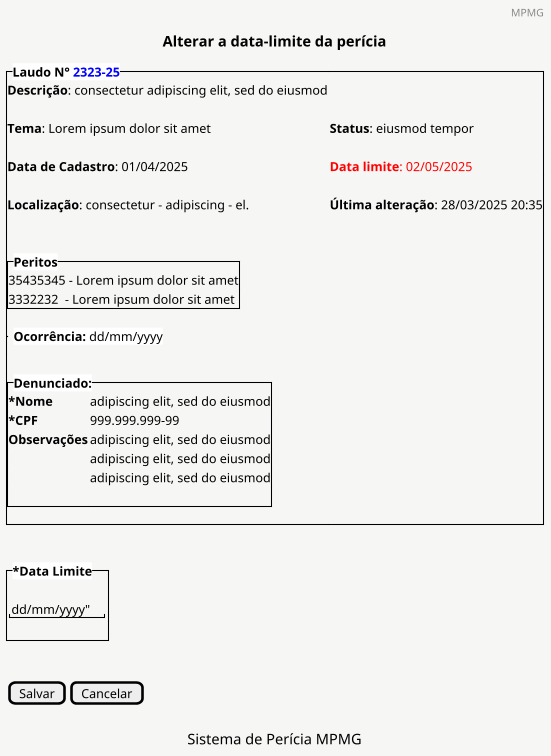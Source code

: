 
@startsalt  upload_arquivo_laudo
<style>
saltDiagram {
  BackgroundColor #f6f6f5
}
</style>
skinparam dpi 100
title Alterar a data-limite da perícia
header MPMG
caption Sistema de Perícia MPMG
{
            {^**Laudo N°** <color:blue>**2323-25**
            **Descrição**: consectetur adipiscing elit, sed do eiusmod
            .
            **Tema**: Lorem ipsum dolor sit amet | **Status**: eiusmod tempor
            .
            **Data de Cadastro**: 01/04/2025 | <color:red>**Data limite**: 02/05/2025
            .
            **Localização**: consectetur - adipiscing - el. |  **Última alteração**: 28/03/2025 20:35
            .
            .
            {^ **Peritos**
                35435345 - Lorem ipsum dolor sit amet
                3332232  - Lorem ipsum dolor sit amet
            }
            | {^ **Ocorrência:** dd/mm/yyyy}
            .
            {^ **Denunciado:**
                ***Nome**  | adipiscing elit, sed do eiusmod
                ***CPF**   | 999.999.999-99
                **Observações**   | adipiscing elit, sed do eiusmod
                . | adipiscing elit, sed do eiusmod
                . | adipiscing elit, sed do eiusmod
                .
            }

        }

    .
    {^ ***Data Limite**
        .
        {
            "dd/mm/yyyy""
        }
        .
    }
    .
    {[Salvar] | [Cancelar]}
.
}
@endsalt

